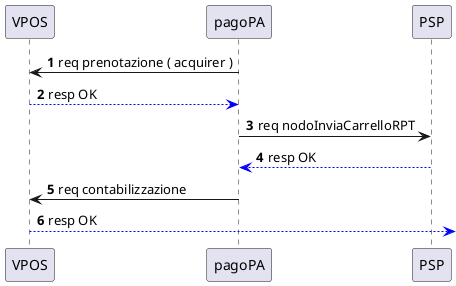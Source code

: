 @startuml
autonumber 
participant vpos  as "VPOS"
participant nodo as "pagoPA"
participant psp as "PSP"

nodo -> vpos : req prenotazione ( acquirer )
vpos -[#blue]-> nodo : resp OK 

nodo -> psp : req nodoInviaCarrelloRPT
psp -[#blue]-> nodo : resp OK

nodo -> vpos : req contabilizzazione
vpos -[#blue]-> : resp OK
@enduml